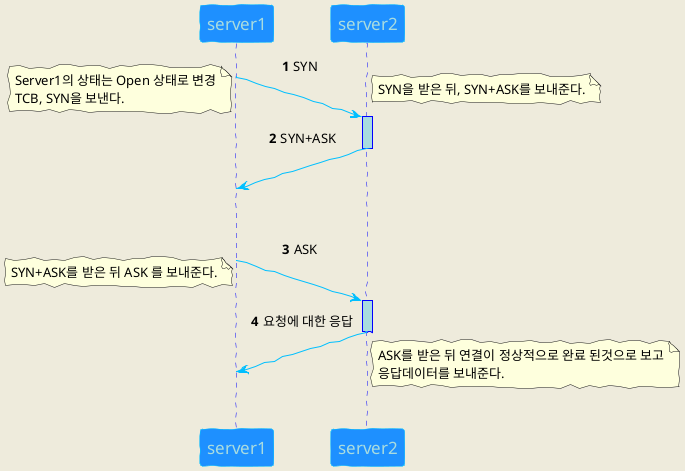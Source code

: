 @startuml
skinparam backgroundColor #EEEBDC
skinparam handwritten true
skinparam sequenceMessageAlign center
autonumber

skinparam sequence {
ArrowColor DeepSkyBlue
ActorBorderColor DeepSkyBlue
LifeLineBorderColor blue
LifeLineBackgroundColor #A9DCDF

ParticipantBorderColor DeepSkyBlue
ParticipantBackgroundColor DodgerBlue
ParticipantFontName Impact
ParticipantFontSize 17
ParticipantFontColor #A9DCDF

ActorBackgroundColor aqua
ActorFontColor DeepSkyBlue
ActorFontSize 17
ActorFontName Aapex
}

server1 ->(40) server2++: SYN
note left: Server1의 상태는 Open 상태로 변경\nTCB, SYN을 보낸다.
note right: SYN을 받은 뒤, SYN+ASK를 보내준다.
server2 ->(40) server1--: SYN+ASK
server1 ->(40) server2++: ASK
note left: SYN+ASK를 받은 뒤 ASK 를 보내준다.
server2 ->(40) server1--: 요청에 대한 응답
note right: ASK를 받은 뒤 연결이 정상적으로 완료 된것으로 보고\n응답데이터를 보내준다.
@enduml
